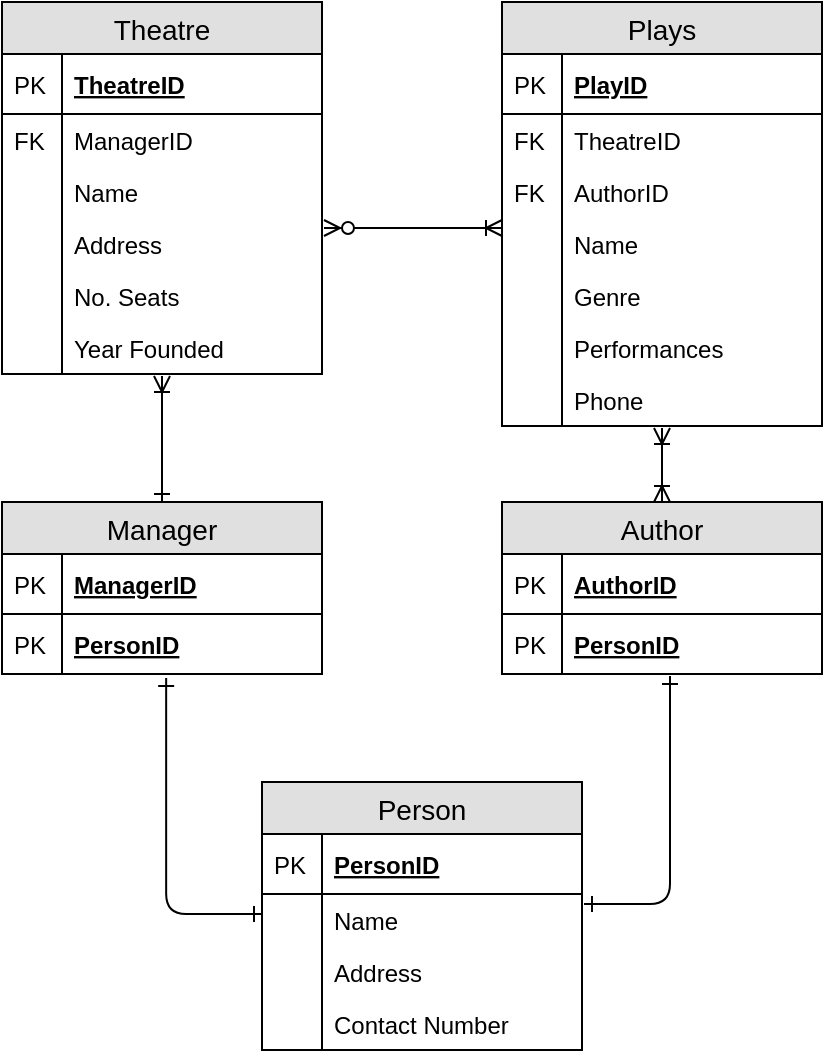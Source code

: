 <mxfile version="12.1.1" type="device" pages="1"><diagram id="T1cFyjl76UdItAetBDlm" name="Page-1"><mxGraphModel dx="1408" dy="731" grid="1" gridSize="10" guides="1" tooltips="1" connect="1" arrows="1" fold="1" page="1" pageScale="1" pageWidth="850" pageHeight="1100" math="0" shadow="0"><root><mxCell id="0"/><mxCell id="1" parent="0"/><mxCell id="V7k3yTqgV42WYcqvm_c--8" value="Theatre" style="swimlane;fontStyle=0;childLayout=stackLayout;horizontal=1;startSize=26;fillColor=#e0e0e0;horizontalStack=0;resizeParent=1;resizeParentMax=0;resizeLast=0;collapsible=1;marginBottom=0;swimlaneFillColor=#ffffff;align=center;fontSize=14;" vertex="1" parent="1"><mxGeometry x="140" y="80" width="160" height="186" as="geometry"/></mxCell><mxCell id="V7k3yTqgV42WYcqvm_c--9" value="TheatreID" style="shape=partialRectangle;top=0;left=0;right=0;bottom=1;align=left;verticalAlign=middle;fillColor=none;spacingLeft=34;spacingRight=4;overflow=hidden;rotatable=0;points=[[0,0.5],[1,0.5]];portConstraint=eastwest;dropTarget=0;fontStyle=5;fontSize=12;" vertex="1" parent="V7k3yTqgV42WYcqvm_c--8"><mxGeometry y="26" width="160" height="30" as="geometry"/></mxCell><mxCell id="V7k3yTqgV42WYcqvm_c--10" value="PK" style="shape=partialRectangle;top=0;left=0;bottom=0;fillColor=none;align=left;verticalAlign=middle;spacingLeft=4;spacingRight=4;overflow=hidden;rotatable=0;points=[];portConstraint=eastwest;part=1;fontSize=12;" vertex="1" connectable="0" parent="V7k3yTqgV42WYcqvm_c--9"><mxGeometry width="30" height="30" as="geometry"/></mxCell><mxCell id="V7k3yTqgV42WYcqvm_c--11" value="ManagerID" style="shape=partialRectangle;top=0;left=0;right=0;bottom=0;align=left;verticalAlign=top;fillColor=none;spacingLeft=34;spacingRight=4;overflow=hidden;rotatable=0;points=[[0,0.5],[1,0.5]];portConstraint=eastwest;dropTarget=0;fontSize=12;" vertex="1" parent="V7k3yTqgV42WYcqvm_c--8"><mxGeometry y="56" width="160" height="26" as="geometry"/></mxCell><mxCell id="V7k3yTqgV42WYcqvm_c--12" value="FK" style="shape=partialRectangle;top=0;left=0;bottom=0;fillColor=none;align=left;verticalAlign=top;spacingLeft=4;spacingRight=4;overflow=hidden;rotatable=0;points=[];portConstraint=eastwest;part=1;fontSize=12;" vertex="1" connectable="0" parent="V7k3yTqgV42WYcqvm_c--11"><mxGeometry width="30" height="26" as="geometry"/></mxCell><mxCell id="V7k3yTqgV42WYcqvm_c--83" value="Name" style="shape=partialRectangle;top=0;left=0;right=0;bottom=0;align=left;verticalAlign=top;fillColor=none;spacingLeft=34;spacingRight=4;overflow=hidden;rotatable=0;points=[[0,0.5],[1,0.5]];portConstraint=eastwest;dropTarget=0;fontSize=12;" vertex="1" parent="V7k3yTqgV42WYcqvm_c--8"><mxGeometry y="82" width="160" height="26" as="geometry"/></mxCell><mxCell id="V7k3yTqgV42WYcqvm_c--84" value="" style="shape=partialRectangle;top=0;left=0;bottom=0;fillColor=none;align=left;verticalAlign=top;spacingLeft=4;spacingRight=4;overflow=hidden;rotatable=0;points=[];portConstraint=eastwest;part=1;fontSize=12;" vertex="1" connectable="0" parent="V7k3yTqgV42WYcqvm_c--83"><mxGeometry width="30" height="26" as="geometry"/></mxCell><mxCell id="V7k3yTqgV42WYcqvm_c--13" value="Address" style="shape=partialRectangle;top=0;left=0;right=0;bottom=0;align=left;verticalAlign=top;fillColor=none;spacingLeft=34;spacingRight=4;overflow=hidden;rotatable=0;points=[[0,0.5],[1,0.5]];portConstraint=eastwest;dropTarget=0;fontSize=12;" vertex="1" parent="V7k3yTqgV42WYcqvm_c--8"><mxGeometry y="108" width="160" height="26" as="geometry"/></mxCell><mxCell id="V7k3yTqgV42WYcqvm_c--14" value="" style="shape=partialRectangle;top=0;left=0;bottom=0;fillColor=none;align=left;verticalAlign=top;spacingLeft=4;spacingRight=4;overflow=hidden;rotatable=0;points=[];portConstraint=eastwest;part=1;fontSize=12;" vertex="1" connectable="0" parent="V7k3yTqgV42WYcqvm_c--13"><mxGeometry width="30" height="26" as="geometry"/></mxCell><mxCell id="V7k3yTqgV42WYcqvm_c--66" value="No. Seats" style="shape=partialRectangle;top=0;left=0;right=0;bottom=0;align=left;verticalAlign=top;fillColor=none;spacingLeft=34;spacingRight=4;overflow=hidden;rotatable=0;points=[[0,0.5],[1,0.5]];portConstraint=eastwest;dropTarget=0;fontSize=12;" vertex="1" parent="V7k3yTqgV42WYcqvm_c--8"><mxGeometry y="134" width="160" height="26" as="geometry"/></mxCell><mxCell id="V7k3yTqgV42WYcqvm_c--67" value="" style="shape=partialRectangle;top=0;left=0;bottom=0;fillColor=none;align=left;verticalAlign=top;spacingLeft=4;spacingRight=4;overflow=hidden;rotatable=0;points=[];portConstraint=eastwest;part=1;fontSize=12;" vertex="1" connectable="0" parent="V7k3yTqgV42WYcqvm_c--66"><mxGeometry width="30" height="26" as="geometry"/></mxCell><mxCell id="V7k3yTqgV42WYcqvm_c--68" value="Year Founded" style="shape=partialRectangle;top=0;left=0;right=0;bottom=0;align=left;verticalAlign=top;fillColor=none;spacingLeft=34;spacingRight=4;overflow=hidden;rotatable=0;points=[[0,0.5],[1,0.5]];portConstraint=eastwest;dropTarget=0;fontSize=12;" vertex="1" parent="V7k3yTqgV42WYcqvm_c--8"><mxGeometry y="160" width="160" height="26" as="geometry"/></mxCell><mxCell id="V7k3yTqgV42WYcqvm_c--69" value="" style="shape=partialRectangle;top=0;left=0;bottom=0;fillColor=none;align=left;verticalAlign=top;spacingLeft=4;spacingRight=4;overflow=hidden;rotatable=0;points=[];portConstraint=eastwest;part=1;fontSize=12;" vertex="1" connectable="0" parent="V7k3yTqgV42WYcqvm_c--68"><mxGeometry width="30" height="26" as="geometry"/></mxCell><mxCell id="V7k3yTqgV42WYcqvm_c--19" value="Plays" style="swimlane;fontStyle=0;childLayout=stackLayout;horizontal=1;startSize=26;fillColor=#e0e0e0;horizontalStack=0;resizeParent=1;resizeParentMax=0;resizeLast=0;collapsible=1;marginBottom=0;swimlaneFillColor=#ffffff;align=center;fontSize=14;" vertex="1" parent="1"><mxGeometry x="390" y="80" width="160" height="212" as="geometry"/></mxCell><mxCell id="V7k3yTqgV42WYcqvm_c--20" value="PlayID" style="shape=partialRectangle;top=0;left=0;right=0;bottom=1;align=left;verticalAlign=middle;fillColor=none;spacingLeft=34;spacingRight=4;overflow=hidden;rotatable=0;points=[[0,0.5],[1,0.5]];portConstraint=eastwest;dropTarget=0;fontStyle=5;fontSize=12;" vertex="1" parent="V7k3yTqgV42WYcqvm_c--19"><mxGeometry y="26" width="160" height="30" as="geometry"/></mxCell><mxCell id="V7k3yTqgV42WYcqvm_c--21" value="PK" style="shape=partialRectangle;top=0;left=0;bottom=0;fillColor=none;align=left;verticalAlign=middle;spacingLeft=4;spacingRight=4;overflow=hidden;rotatable=0;points=[];portConstraint=eastwest;part=1;fontSize=12;" vertex="1" connectable="0" parent="V7k3yTqgV42WYcqvm_c--20"><mxGeometry width="30" height="30" as="geometry"/></mxCell><mxCell id="V7k3yTqgV42WYcqvm_c--85" value="TheatreID" style="shape=partialRectangle;top=0;left=0;right=0;bottom=0;align=left;verticalAlign=top;fillColor=none;spacingLeft=34;spacingRight=4;overflow=hidden;rotatable=0;points=[[0,0.5],[1,0.5]];portConstraint=eastwest;dropTarget=0;fontSize=12;" vertex="1" parent="V7k3yTqgV42WYcqvm_c--19"><mxGeometry y="56" width="160" height="26" as="geometry"/></mxCell><mxCell id="V7k3yTqgV42WYcqvm_c--86" value="FK" style="shape=partialRectangle;top=0;left=0;bottom=0;fillColor=none;align=left;verticalAlign=top;spacingLeft=4;spacingRight=4;overflow=hidden;rotatable=0;points=[];portConstraint=eastwest;part=1;fontSize=12;" vertex="1" connectable="0" parent="V7k3yTqgV42WYcqvm_c--85"><mxGeometry width="30" height="26" as="geometry"/></mxCell><mxCell id="V7k3yTqgV42WYcqvm_c--87" value="AuthorID" style="shape=partialRectangle;top=0;left=0;right=0;bottom=0;align=left;verticalAlign=top;fillColor=none;spacingLeft=34;spacingRight=4;overflow=hidden;rotatable=0;points=[[0,0.5],[1,0.5]];portConstraint=eastwest;dropTarget=0;fontSize=12;" vertex="1" parent="V7k3yTqgV42WYcqvm_c--19"><mxGeometry y="82" width="160" height="26" as="geometry"/></mxCell><mxCell id="V7k3yTqgV42WYcqvm_c--88" value="FK" style="shape=partialRectangle;top=0;left=0;bottom=0;fillColor=none;align=left;verticalAlign=top;spacingLeft=4;spacingRight=4;overflow=hidden;rotatable=0;points=[];portConstraint=eastwest;part=1;fontSize=12;" vertex="1" connectable="0" parent="V7k3yTqgV42WYcqvm_c--87"><mxGeometry width="30" height="26" as="geometry"/></mxCell><mxCell id="V7k3yTqgV42WYcqvm_c--24" value="Name" style="shape=partialRectangle;top=0;left=0;right=0;bottom=0;align=left;verticalAlign=top;fillColor=none;spacingLeft=34;spacingRight=4;overflow=hidden;rotatable=0;points=[[0,0.5],[1,0.5]];portConstraint=eastwest;dropTarget=0;fontSize=12;" vertex="1" parent="V7k3yTqgV42WYcqvm_c--19"><mxGeometry y="108" width="160" height="26" as="geometry"/></mxCell><mxCell id="V7k3yTqgV42WYcqvm_c--25" value="" style="shape=partialRectangle;top=0;left=0;bottom=0;fillColor=none;align=left;verticalAlign=top;spacingLeft=4;spacingRight=4;overflow=hidden;rotatable=0;points=[];portConstraint=eastwest;part=1;fontSize=12;" vertex="1" connectable="0" parent="V7k3yTqgV42WYcqvm_c--24"><mxGeometry width="30" height="26" as="geometry"/></mxCell><mxCell id="V7k3yTqgV42WYcqvm_c--26" value="Genre" style="shape=partialRectangle;top=0;left=0;right=0;bottom=0;align=left;verticalAlign=top;fillColor=none;spacingLeft=34;spacingRight=4;overflow=hidden;rotatable=0;points=[[0,0.5],[1,0.5]];portConstraint=eastwest;dropTarget=0;fontSize=12;" vertex="1" parent="V7k3yTqgV42WYcqvm_c--19"><mxGeometry y="134" width="160" height="26" as="geometry"/></mxCell><mxCell id="V7k3yTqgV42WYcqvm_c--27" value="" style="shape=partialRectangle;top=0;left=0;bottom=0;fillColor=none;align=left;verticalAlign=top;spacingLeft=4;spacingRight=4;overflow=hidden;rotatable=0;points=[];portConstraint=eastwest;part=1;fontSize=12;" vertex="1" connectable="0" parent="V7k3yTqgV42WYcqvm_c--26"><mxGeometry width="30" height="26" as="geometry"/></mxCell><mxCell id="V7k3yTqgV42WYcqvm_c--30" value="Performances" style="shape=partialRectangle;top=0;left=0;right=0;bottom=0;align=left;verticalAlign=top;fillColor=none;spacingLeft=34;spacingRight=4;overflow=hidden;rotatable=0;points=[[0,0.5],[1,0.5]];portConstraint=eastwest;dropTarget=0;fontSize=12;" vertex="1" parent="V7k3yTqgV42WYcqvm_c--19"><mxGeometry y="160" width="160" height="26" as="geometry"/></mxCell><mxCell id="V7k3yTqgV42WYcqvm_c--31" value="" style="shape=partialRectangle;top=0;left=0;bottom=0;fillColor=none;align=left;verticalAlign=top;spacingLeft=4;spacingRight=4;overflow=hidden;rotatable=0;points=[];portConstraint=eastwest;part=1;fontSize=12;" vertex="1" connectable="0" parent="V7k3yTqgV42WYcqvm_c--30"><mxGeometry width="30" height="26" as="geometry"/></mxCell><mxCell id="V7k3yTqgV42WYcqvm_c--32" value="Phone" style="shape=partialRectangle;top=0;left=0;right=0;bottom=0;align=left;verticalAlign=top;fillColor=none;spacingLeft=34;spacingRight=4;overflow=hidden;rotatable=0;points=[[0,0.5],[1,0.5]];portConstraint=eastwest;dropTarget=0;fontSize=12;" vertex="1" parent="V7k3yTqgV42WYcqvm_c--19"><mxGeometry y="186" width="160" height="26" as="geometry"/></mxCell><mxCell id="V7k3yTqgV42WYcqvm_c--33" value="" style="shape=partialRectangle;top=0;left=0;bottom=0;fillColor=none;align=left;verticalAlign=top;spacingLeft=4;spacingRight=4;overflow=hidden;rotatable=0;points=[];portConstraint=eastwest;part=1;fontSize=12;" vertex="1" connectable="0" parent="V7k3yTqgV42WYcqvm_c--32"><mxGeometry width="30" height="26" as="geometry"/></mxCell><mxCell id="V7k3yTqgV42WYcqvm_c--34" value="Manager" style="swimlane;fontStyle=0;childLayout=stackLayout;horizontal=1;startSize=26;fillColor=#e0e0e0;horizontalStack=0;resizeParent=1;resizeParentMax=0;resizeLast=0;collapsible=1;marginBottom=0;swimlaneFillColor=#ffffff;align=center;fontSize=14;" vertex="1" parent="1"><mxGeometry x="140" y="330" width="160" height="86" as="geometry"/></mxCell><mxCell id="V7k3yTqgV42WYcqvm_c--35" value="ManagerID" style="shape=partialRectangle;top=0;left=0;right=0;bottom=1;align=left;verticalAlign=middle;fillColor=none;spacingLeft=34;spacingRight=4;overflow=hidden;rotatable=0;points=[[0,0.5],[1,0.5]];portConstraint=eastwest;dropTarget=0;fontStyle=5;fontSize=12;" vertex="1" parent="V7k3yTqgV42WYcqvm_c--34"><mxGeometry y="26" width="160" height="30" as="geometry"/></mxCell><mxCell id="V7k3yTqgV42WYcqvm_c--36" value="PK" style="shape=partialRectangle;top=0;left=0;bottom=0;fillColor=none;align=left;verticalAlign=middle;spacingLeft=4;spacingRight=4;overflow=hidden;rotatable=0;points=[];portConstraint=eastwest;part=1;fontSize=12;" vertex="1" connectable="0" parent="V7k3yTqgV42WYcqvm_c--35"><mxGeometry width="30" height="30" as="geometry"/></mxCell><mxCell id="V7k3yTqgV42WYcqvm_c--74" value="PersonID" style="shape=partialRectangle;top=0;left=0;right=0;bottom=1;align=left;verticalAlign=middle;fillColor=none;spacingLeft=34;spacingRight=4;overflow=hidden;rotatable=0;points=[[0,0.5],[1,0.5]];portConstraint=eastwest;dropTarget=0;fontStyle=5;fontSize=12;" vertex="1" parent="V7k3yTqgV42WYcqvm_c--34"><mxGeometry y="56" width="160" height="30" as="geometry"/></mxCell><mxCell id="V7k3yTqgV42WYcqvm_c--75" value="PK" style="shape=partialRectangle;top=0;left=0;bottom=0;fillColor=none;align=left;verticalAlign=middle;spacingLeft=4;spacingRight=4;overflow=hidden;rotatable=0;points=[];portConstraint=eastwest;part=1;fontSize=12;" vertex="1" connectable="0" parent="V7k3yTqgV42WYcqvm_c--74"><mxGeometry width="30" height="30" as="geometry"/></mxCell><mxCell id="V7k3yTqgV42WYcqvm_c--49" value="Person" style="swimlane;fontStyle=0;childLayout=stackLayout;horizontal=1;startSize=26;fillColor=#e0e0e0;horizontalStack=0;resizeParent=1;resizeParentMax=0;resizeLast=0;collapsible=1;marginBottom=0;swimlaneFillColor=#ffffff;align=center;fontSize=14;" vertex="1" parent="1"><mxGeometry x="270" y="470" width="160" height="134" as="geometry"/></mxCell><mxCell id="V7k3yTqgV42WYcqvm_c--50" value="PersonID" style="shape=partialRectangle;top=0;left=0;right=0;bottom=1;align=left;verticalAlign=middle;fillColor=none;spacingLeft=34;spacingRight=4;overflow=hidden;rotatable=0;points=[[0,0.5],[1,0.5]];portConstraint=eastwest;dropTarget=0;fontStyle=5;fontSize=12;" vertex="1" parent="V7k3yTqgV42WYcqvm_c--49"><mxGeometry y="26" width="160" height="30" as="geometry"/></mxCell><mxCell id="V7k3yTqgV42WYcqvm_c--51" value="PK" style="shape=partialRectangle;top=0;left=0;bottom=0;fillColor=none;align=left;verticalAlign=middle;spacingLeft=4;spacingRight=4;overflow=hidden;rotatable=0;points=[];portConstraint=eastwest;part=1;fontSize=12;" vertex="1" connectable="0" parent="V7k3yTqgV42WYcqvm_c--50"><mxGeometry width="30" height="30" as="geometry"/></mxCell><mxCell id="V7k3yTqgV42WYcqvm_c--52" value="Name" style="shape=partialRectangle;top=0;left=0;right=0;bottom=0;align=left;verticalAlign=top;fillColor=none;spacingLeft=34;spacingRight=4;overflow=hidden;rotatable=0;points=[[0,0.5],[1,0.5]];portConstraint=eastwest;dropTarget=0;fontSize=12;" vertex="1" parent="V7k3yTqgV42WYcqvm_c--49"><mxGeometry y="56" width="160" height="26" as="geometry"/></mxCell><mxCell id="V7k3yTqgV42WYcqvm_c--53" value="" style="shape=partialRectangle;top=0;left=0;bottom=0;fillColor=none;align=left;verticalAlign=top;spacingLeft=4;spacingRight=4;overflow=hidden;rotatable=0;points=[];portConstraint=eastwest;part=1;fontSize=12;" vertex="1" connectable="0" parent="V7k3yTqgV42WYcqvm_c--52"><mxGeometry width="30" height="26" as="geometry"/></mxCell><mxCell id="V7k3yTqgV42WYcqvm_c--70" value="Address" style="shape=partialRectangle;top=0;left=0;right=0;bottom=0;align=left;verticalAlign=top;fillColor=none;spacingLeft=34;spacingRight=4;overflow=hidden;rotatable=0;points=[[0,0.5],[1,0.5]];portConstraint=eastwest;dropTarget=0;fontSize=12;" vertex="1" parent="V7k3yTqgV42WYcqvm_c--49"><mxGeometry y="82" width="160" height="26" as="geometry"/></mxCell><mxCell id="V7k3yTqgV42WYcqvm_c--71" value="" style="shape=partialRectangle;top=0;left=0;bottom=0;fillColor=none;align=left;verticalAlign=top;spacingLeft=4;spacingRight=4;overflow=hidden;rotatable=0;points=[];portConstraint=eastwest;part=1;fontSize=12;" vertex="1" connectable="0" parent="V7k3yTqgV42WYcqvm_c--70"><mxGeometry width="30" height="26" as="geometry"/></mxCell><mxCell id="V7k3yTqgV42WYcqvm_c--72" value="Contact Number" style="shape=partialRectangle;top=0;left=0;right=0;bottom=0;align=left;verticalAlign=top;fillColor=none;spacingLeft=34;spacingRight=4;overflow=hidden;rotatable=0;points=[[0,0.5],[1,0.5]];portConstraint=eastwest;dropTarget=0;fontSize=12;" vertex="1" parent="V7k3yTqgV42WYcqvm_c--49"><mxGeometry y="108" width="160" height="26" as="geometry"/></mxCell><mxCell id="V7k3yTqgV42WYcqvm_c--73" value="" style="shape=partialRectangle;top=0;left=0;bottom=0;fillColor=none;align=left;verticalAlign=top;spacingLeft=4;spacingRight=4;overflow=hidden;rotatable=0;points=[];portConstraint=eastwest;part=1;fontSize=12;" vertex="1" connectable="0" parent="V7k3yTqgV42WYcqvm_c--72"><mxGeometry width="30" height="26" as="geometry"/></mxCell><mxCell id="V7k3yTqgV42WYcqvm_c--76" value="Author" style="swimlane;fontStyle=0;childLayout=stackLayout;horizontal=1;startSize=26;fillColor=#e0e0e0;horizontalStack=0;resizeParent=1;resizeParentMax=0;resizeLast=0;collapsible=1;marginBottom=0;swimlaneFillColor=#ffffff;align=center;fontSize=14;" vertex="1" parent="1"><mxGeometry x="390" y="330" width="160" height="86" as="geometry"/></mxCell><mxCell id="V7k3yTqgV42WYcqvm_c--77" value="AuthorID" style="shape=partialRectangle;top=0;left=0;right=0;bottom=1;align=left;verticalAlign=middle;fillColor=none;spacingLeft=34;spacingRight=4;overflow=hidden;rotatable=0;points=[[0,0.5],[1,0.5]];portConstraint=eastwest;dropTarget=0;fontStyle=5;fontSize=12;" vertex="1" parent="V7k3yTqgV42WYcqvm_c--76"><mxGeometry y="26" width="160" height="30" as="geometry"/></mxCell><mxCell id="V7k3yTqgV42WYcqvm_c--78" value="PK" style="shape=partialRectangle;top=0;left=0;bottom=0;fillColor=none;align=left;verticalAlign=middle;spacingLeft=4;spacingRight=4;overflow=hidden;rotatable=0;points=[];portConstraint=eastwest;part=1;fontSize=12;" vertex="1" connectable="0" parent="V7k3yTqgV42WYcqvm_c--77"><mxGeometry width="30" height="30" as="geometry"/></mxCell><mxCell id="V7k3yTqgV42WYcqvm_c--79" value="PersonID" style="shape=partialRectangle;top=0;left=0;right=0;bottom=1;align=left;verticalAlign=middle;fillColor=none;spacingLeft=34;spacingRight=4;overflow=hidden;rotatable=0;points=[[0,0.5],[1,0.5]];portConstraint=eastwest;dropTarget=0;fontStyle=5;fontSize=12;" vertex="1" parent="V7k3yTqgV42WYcqvm_c--76"><mxGeometry y="56" width="160" height="30" as="geometry"/></mxCell><mxCell id="V7k3yTqgV42WYcqvm_c--80" value="PK" style="shape=partialRectangle;top=0;left=0;bottom=0;fillColor=none;align=left;verticalAlign=middle;spacingLeft=4;spacingRight=4;overflow=hidden;rotatable=0;points=[];portConstraint=eastwest;part=1;fontSize=12;" vertex="1" connectable="0" parent="V7k3yTqgV42WYcqvm_c--79"><mxGeometry width="30" height="30" as="geometry"/></mxCell><mxCell id="V7k3yTqgV42WYcqvm_c--81" value="" style="fontSize=12;html=1;endArrow=ERone;endFill=0;entryX=0;entryY=0.5;entryDx=0;entryDy=0;edgeStyle=elbowEdgeStyle;elbow=vertical;startArrow=ERone;startFill=0;exitX=0.513;exitY=1.067;exitDx=0;exitDy=0;exitPerimeter=0;" edge="1" parent="1" source="V7k3yTqgV42WYcqvm_c--74"><mxGeometry width="100" height="100" relative="1" as="geometry"><mxPoint x="209" y="417" as="sourcePoint"/><mxPoint x="270" y="536" as="targetPoint"/><Array as="points"><mxPoint x="240" y="536"/></Array></mxGeometry></mxCell><mxCell id="V7k3yTqgV42WYcqvm_c--82" value="" style="fontSize=12;html=1;endArrow=ERone;endFill=0;entryX=1.019;entryY=0.231;entryDx=0;entryDy=0;edgeStyle=elbowEdgeStyle;elbow=vertical;startArrow=ERone;startFill=0;exitX=0.538;exitY=1.067;exitDx=0;exitDy=0;exitPerimeter=0;entryPerimeter=0;" edge="1" parent="1"><mxGeometry width="100" height="100" relative="1" as="geometry"><mxPoint x="474" y="417" as="sourcePoint"/><mxPoint x="431" y="531" as="targetPoint"/><Array as="points"><mxPoint x="508" y="531"/></Array></mxGeometry></mxCell><mxCell id="V7k3yTqgV42WYcqvm_c--89" value="" style="fontSize=12;html=1;endArrow=ERoneToMany;endFill=0;edgeStyle=elbowEdgeStyle;elbow=vertical;startArrow=ERoneToMany;startFill=0;exitX=0.5;exitY=1.038;exitDx=0;exitDy=0;exitPerimeter=0;entryX=0.5;entryY=0;entryDx=0;entryDy=0;" edge="1" parent="1" source="V7k3yTqgV42WYcqvm_c--32" target="V7k3yTqgV42WYcqvm_c--76"><mxGeometry width="100" height="100" relative="1" as="geometry"><mxPoint x="484" y="427" as="sourcePoint"/><mxPoint x="550" y="580" as="targetPoint"/><Array as="points"/></mxGeometry></mxCell><mxCell id="V7k3yTqgV42WYcqvm_c--90" value="" style="fontSize=12;html=1;endArrow=ERone;endFill=0;edgeStyle=elbowEdgeStyle;elbow=vertical;startArrow=ERoneToMany;startFill=0;entryX=0.5;entryY=0;entryDx=0;entryDy=0;" edge="1" parent="1" target="V7k3yTqgV42WYcqvm_c--34"><mxGeometry width="100" height="100" relative="1" as="geometry"><mxPoint x="220" y="267" as="sourcePoint"/><mxPoint x="219" y="303.5" as="targetPoint"/><Array as="points"/></mxGeometry></mxCell><mxCell id="V7k3yTqgV42WYcqvm_c--92" value="" style="edgeStyle=entityRelationEdgeStyle;fontSize=12;html=1;endArrow=ERoneToMany;startArrow=ERzeroToMany;startFill=1;endFill=0;" edge="1" parent="1"><mxGeometry width="100" height="100" relative="1" as="geometry"><mxPoint x="301" y="193" as="sourcePoint"/><mxPoint x="390" y="193" as="targetPoint"/></mxGeometry></mxCell></root></mxGraphModel></diagram></mxfile>